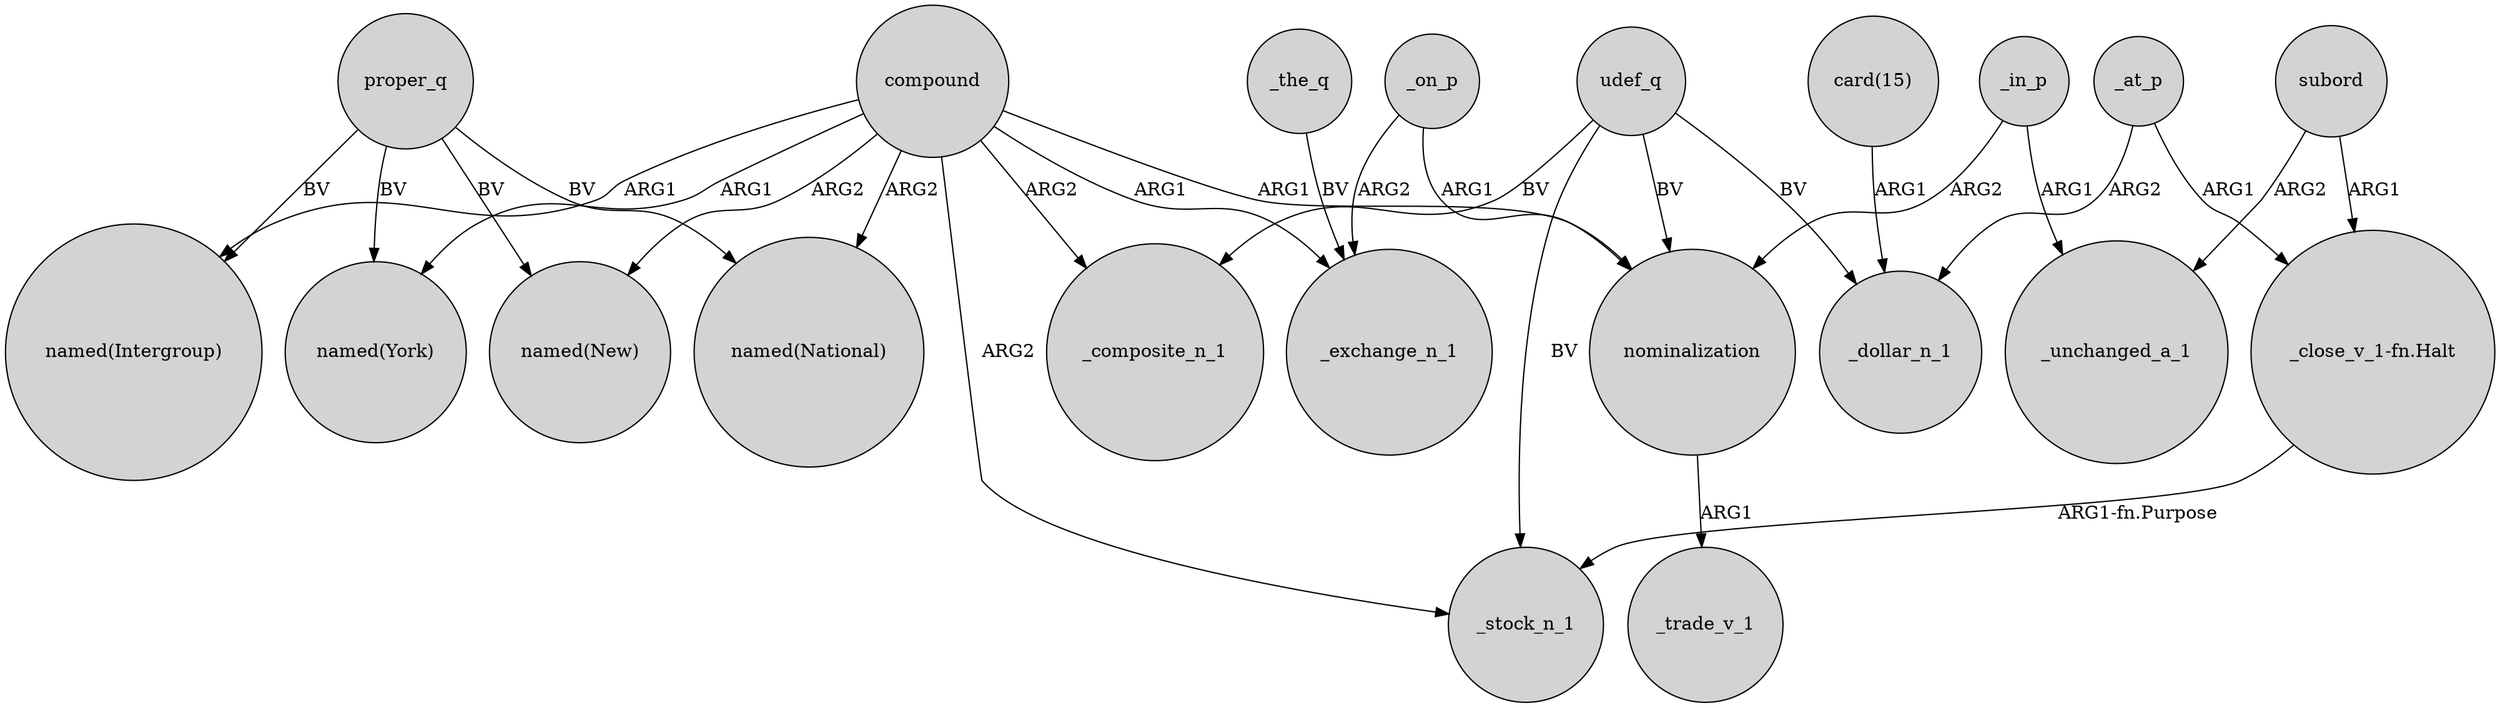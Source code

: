 digraph {
	node [shape=circle style=filled]
	_on_p -> nominalization [label=ARG1]
	subord -> _unchanged_a_1 [label=ARG2]
	compound -> "named(New)" [label=ARG2]
	proper_q -> "named(New)" [label=BV]
	udef_q -> nominalization [label=BV]
	subord -> "_close_v_1-fn.Halt" [label=ARG1]
	compound -> "named(National)" [label=ARG2]
	_on_p -> _exchange_n_1 [label=ARG2]
	compound -> _exchange_n_1 [label=ARG1]
	proper_q -> "named(York)" [label=BV]
	compound -> nominalization [label=ARG1]
	udef_q -> _stock_n_1 [label=BV]
	_at_p -> _dollar_n_1 [label=ARG2]
	_at_p -> "_close_v_1-fn.Halt" [label=ARG1]
	compound -> _stock_n_1 [label=ARG2]
	udef_q -> _dollar_n_1 [label=BV]
	proper_q -> "named(Intergroup)" [label=BV]
	"card(15)" -> _dollar_n_1 [label=ARG1]
	compound -> "named(Intergroup)" [label=ARG1]
	udef_q -> _composite_n_1 [label=BV]
	_in_p -> _unchanged_a_1 [label=ARG1]
	proper_q -> "named(National)" [label=BV]
	compound -> "named(York)" [label=ARG1]
	_the_q -> _exchange_n_1 [label=BV]
	_in_p -> nominalization [label=ARG2]
	compound -> _composite_n_1 [label=ARG2]
	"_close_v_1-fn.Halt" -> _stock_n_1 [label="ARG1-fn.Purpose"]
	nominalization -> _trade_v_1 [label=ARG1]
}
